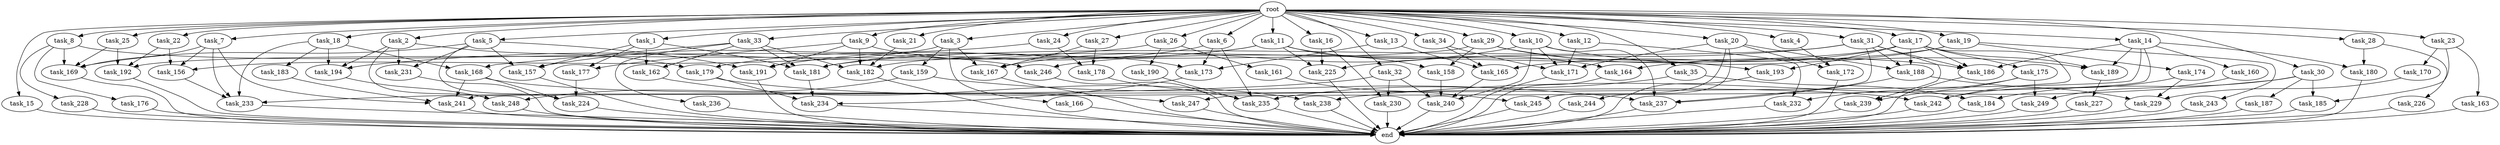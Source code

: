 digraph G {
  root [size="0.000000"];
  task_1 [size="10.240000"];
  task_2 [size="10.240000"];
  task_3 [size="10.240000"];
  task_4 [size="10.240000"];
  task_5 [size="10.240000"];
  task_6 [size="10.240000"];
  task_7 [size="10.240000"];
  task_8 [size="10.240000"];
  task_9 [size="10.240000"];
  task_10 [size="10.240000"];
  task_11 [size="10.240000"];
  task_12 [size="10.240000"];
  task_13 [size="10.240000"];
  task_14 [size="10.240000"];
  task_15 [size="10.240000"];
  task_16 [size="10.240000"];
  task_17 [size="10.240000"];
  task_18 [size="10.240000"];
  task_19 [size="10.240000"];
  task_20 [size="10.240000"];
  task_21 [size="10.240000"];
  task_22 [size="10.240000"];
  task_23 [size="10.240000"];
  task_24 [size="10.240000"];
  task_25 [size="10.240000"];
  task_26 [size="10.240000"];
  task_27 [size="10.240000"];
  task_28 [size="10.240000"];
  task_29 [size="10.240000"];
  task_30 [size="10.240000"];
  task_31 [size="10.240000"];
  task_32 [size="10.240000"];
  task_33 [size="10.240000"];
  task_34 [size="10.240000"];
  task_35 [size="10.240000"];
  task_156 [size="11854109736.960001"];
  task_157 [size="15891378995.200001"];
  task_158 [size="7645041786.880000"];
  task_159 [size="2147483648.000000"];
  task_160 [size="4209067950.080000"];
  task_161 [size="8589934592.000000"];
  task_162 [size="6356551598.080000"];
  task_163 [size="5497558138.880000"];
  task_164 [size="6871947673.600000"];
  task_165 [size="6356551598.080000"];
  task_166 [size="2147483648.000000"];
  task_167 [size="16234976378.880001"];
  task_168 [size="4294967296.000000"];
  task_169 [size="10823317585.920000"];
  task_170 [size="5497558138.880000"];
  task_171 [size="18554258718.720001"];
  task_172 [size="11682311045.120001"];
  task_173 [size="4638564679.680000"];
  task_174 [size="1374389534.720000"];
  task_175 [size="4209067950.080000"];
  task_176 [size="1374389534.720000"];
  task_177 [size="7301444403.200000"];
  task_178 [size="14087492730.880001"];
  task_179 [size="6270652252.160000"];
  task_180 [size="7301444403.200000"];
  task_181 [size="16063177687.040001"];
  task_182 [size="8761733283.840000"];
  task_183 [size="2147483648.000000"];
  task_184 [size="9964324126.719999"];
  task_185 [size="6871947673.600000"];
  task_186 [size="14774687498.240000"];
  task_187 [size="1374389534.720000"];
  task_188 [size="11510512353.280001"];
  task_189 [size="17008070492.160000"];
  task_190 [size="8589934592.000000"];
  task_191 [size="11682311045.120001"];
  task_192 [size="9792525434.880001"];
  task_193 [size="6356551598.080000"];
  task_194 [size="16234976378.880001"];
  task_224 [size="7559142440.960000"];
  task_225 [size="15204184227.840000"];
  task_226 [size="3092376453.120000"];
  task_227 [size="4209067950.080000"];
  task_228 [size="1374389534.720000"];
  task_229 [size="11510512353.280001"];
  task_230 [size="12455405158.400000"];
  task_231 [size="8589934592.000000"];
  task_232 [size="8589934592.000000"];
  task_233 [size="14688788152.320000"];
  task_234 [size="5239860101.120000"];
  task_235 [size="13915694039.040001"];
  task_236 [size="2147483648.000000"];
  task_237 [size="20100446945.279999"];
  task_238 [size="3521873182.720000"];
  task_239 [size="7301444403.200000"];
  task_240 [size="24137716203.520000"];
  task_241 [size="18382460026.880001"];
  task_242 [size="7645041786.880000"];
  task_243 [size="1374389534.720000"];
  task_244 [size="3092376453.120000"];
  task_245 [size="6184752906.240000"];
  task_246 [size="5583457484.800000"];
  task_247 [size="5583457484.800000"];
  task_248 [size="10737418240.000000"];
  task_249 [size="8589934592.000000"];
  end [size="0.000000"];

  root -> task_1 [size="1.000000"];
  root -> task_2 [size="1.000000"];
  root -> task_3 [size="1.000000"];
  root -> task_4 [size="1.000000"];
  root -> task_5 [size="1.000000"];
  root -> task_6 [size="1.000000"];
  root -> task_7 [size="1.000000"];
  root -> task_8 [size="1.000000"];
  root -> task_9 [size="1.000000"];
  root -> task_10 [size="1.000000"];
  root -> task_11 [size="1.000000"];
  root -> task_12 [size="1.000000"];
  root -> task_13 [size="1.000000"];
  root -> task_14 [size="1.000000"];
  root -> task_15 [size="1.000000"];
  root -> task_16 [size="1.000000"];
  root -> task_17 [size="1.000000"];
  root -> task_18 [size="1.000000"];
  root -> task_19 [size="1.000000"];
  root -> task_20 [size="1.000000"];
  root -> task_21 [size="1.000000"];
  root -> task_22 [size="1.000000"];
  root -> task_23 [size="1.000000"];
  root -> task_24 [size="1.000000"];
  root -> task_25 [size="1.000000"];
  root -> task_26 [size="1.000000"];
  root -> task_27 [size="1.000000"];
  root -> task_28 [size="1.000000"];
  root -> task_29 [size="1.000000"];
  root -> task_30 [size="1.000000"];
  root -> task_31 [size="1.000000"];
  root -> task_32 [size="1.000000"];
  root -> task_33 [size="1.000000"];
  root -> task_34 [size="1.000000"];
  root -> task_35 [size="1.000000"];
  task_1 -> task_157 [size="411041792.000000"];
  task_1 -> task_162 [size="411041792.000000"];
  task_1 -> task_177 [size="411041792.000000"];
  task_1 -> task_181 [size="411041792.000000"];
  task_2 -> task_179 [size="536870912.000000"];
  task_2 -> task_194 [size="536870912.000000"];
  task_2 -> task_231 [size="536870912.000000"];
  task_2 -> task_248 [size="536870912.000000"];
  task_3 -> task_156 [size="209715200.000000"];
  task_3 -> task_159 [size="209715200.000000"];
  task_3 -> task_166 [size="209715200.000000"];
  task_3 -> task_167 [size="209715200.000000"];
  task_4 -> task_172 [size="838860800.000000"];
  task_5 -> task_157 [size="301989888.000000"];
  task_5 -> task_169 [size="301989888.000000"];
  task_5 -> task_191 [size="301989888.000000"];
  task_5 -> task_224 [size="301989888.000000"];
  task_5 -> task_231 [size="301989888.000000"];
  task_6 -> task_173 [size="75497472.000000"];
  task_6 -> task_179 [size="75497472.000000"];
  task_6 -> task_235 [size="75497472.000000"];
  task_7 -> task_156 [size="411041792.000000"];
  task_7 -> task_169 [size="411041792.000000"];
  task_7 -> task_233 [size="411041792.000000"];
  task_7 -> task_241 [size="411041792.000000"];
  task_8 -> task_169 [size="134217728.000000"];
  task_8 -> task_176 [size="134217728.000000"];
  task_8 -> task_228 [size="134217728.000000"];
  task_8 -> task_246 [size="134217728.000000"];
  task_9 -> task_173 [size="301989888.000000"];
  task_9 -> task_177 [size="301989888.000000"];
  task_9 -> task_182 [size="301989888.000000"];
  task_9 -> task_191 [size="301989888.000000"];
  task_10 -> task_167 [size="838860800.000000"];
  task_10 -> task_171 [size="838860800.000000"];
  task_10 -> task_189 [size="838860800.000000"];
  task_10 -> task_237 [size="838860800.000000"];
  task_10 -> task_240 [size="838860800.000000"];
  task_11 -> task_158 [size="536870912.000000"];
  task_11 -> task_164 [size="536870912.000000"];
  task_11 -> task_181 [size="536870912.000000"];
  task_11 -> task_191 [size="536870912.000000"];
  task_11 -> task_225 [size="536870912.000000"];
  task_12 -> task_171 [size="536870912.000000"];
  task_12 -> task_232 [size="536870912.000000"];
  task_13 -> task_165 [size="75497472.000000"];
  task_13 -> task_173 [size="75497472.000000"];
  task_14 -> task_160 [size="411041792.000000"];
  task_14 -> task_180 [size="411041792.000000"];
  task_14 -> task_186 [size="411041792.000000"];
  task_14 -> task_189 [size="411041792.000000"];
  task_14 -> task_241 [size="411041792.000000"];
  task_14 -> task_247 [size="411041792.000000"];
  task_15 -> end [size="1.000000"];
  task_16 -> task_225 [size="536870912.000000"];
  task_16 -> task_230 [size="536870912.000000"];
  task_17 -> task_165 [size="411041792.000000"];
  task_17 -> task_175 [size="411041792.000000"];
  task_17 -> task_186 [size="411041792.000000"];
  task_17 -> task_188 [size="411041792.000000"];
  task_17 -> task_189 [size="411041792.000000"];
  task_17 -> task_193 [size="411041792.000000"];
  task_17 -> task_242 [size="411041792.000000"];
  task_17 -> task_246 [size="411041792.000000"];
  task_18 -> task_168 [size="209715200.000000"];
  task_18 -> task_183 [size="209715200.000000"];
  task_18 -> task_194 [size="209715200.000000"];
  task_18 -> task_233 [size="209715200.000000"];
  task_19 -> task_164 [size="134217728.000000"];
  task_19 -> task_174 [size="134217728.000000"];
  task_19 -> task_182 [size="134217728.000000"];
  task_19 -> task_243 [size="134217728.000000"];
  task_20 -> task_171 [size="301989888.000000"];
  task_20 -> task_172 [size="301989888.000000"];
  task_20 -> task_188 [size="301989888.000000"];
  task_20 -> task_244 [size="301989888.000000"];
  task_20 -> task_245 [size="301989888.000000"];
  task_21 -> task_182 [size="209715200.000000"];
  task_22 -> task_156 [size="536870912.000000"];
  task_22 -> task_192 [size="536870912.000000"];
  task_23 -> task_163 [size="536870912.000000"];
  task_23 -> task_170 [size="536870912.000000"];
  task_23 -> task_185 [size="536870912.000000"];
  task_24 -> task_157 [size="838860800.000000"];
  task_24 -> task_178 [size="838860800.000000"];
  task_25 -> task_169 [size="209715200.000000"];
  task_25 -> task_192 [size="209715200.000000"];
  task_26 -> task_161 [size="838860800.000000"];
  task_26 -> task_190 [size="838860800.000000"];
  task_26 -> task_194 [size="838860800.000000"];
  task_27 -> task_167 [size="536870912.000000"];
  task_27 -> task_178 [size="536870912.000000"];
  task_28 -> task_180 [size="301989888.000000"];
  task_28 -> task_226 [size="301989888.000000"];
  task_29 -> task_158 [size="209715200.000000"];
  task_29 -> task_186 [size="209715200.000000"];
  task_29 -> task_192 [size="209715200.000000"];
  task_29 -> task_193 [size="209715200.000000"];
  task_30 -> task_184 [size="134217728.000000"];
  task_30 -> task_185 [size="134217728.000000"];
  task_30 -> task_187 [size="134217728.000000"];
  task_30 -> task_238 [size="134217728.000000"];
  task_31 -> task_181 [size="411041792.000000"];
  task_31 -> task_186 [size="411041792.000000"];
  task_31 -> task_188 [size="411041792.000000"];
  task_31 -> task_225 [size="411041792.000000"];
  task_31 -> task_237 [size="411041792.000000"];
  task_31 -> task_239 [size="411041792.000000"];
  task_32 -> task_230 [size="679477248.000000"];
  task_32 -> task_233 [size="679477248.000000"];
  task_32 -> task_240 [size="679477248.000000"];
  task_33 -> task_162 [size="209715200.000000"];
  task_33 -> task_168 [size="209715200.000000"];
  task_33 -> task_181 [size="209715200.000000"];
  task_33 -> task_182 [size="209715200.000000"];
  task_33 -> task_236 [size="209715200.000000"];
  task_34 -> task_165 [size="134217728.000000"];
  task_34 -> task_171 [size="134217728.000000"];
  task_35 -> task_184 [size="838860800.000000"];
  task_35 -> task_235 [size="838860800.000000"];
  task_156 -> task_233 [size="134217728.000000"];
  task_157 -> end [size="1.000000"];
  task_158 -> task_240 [size="536870912.000000"];
  task_159 -> task_237 [size="301989888.000000"];
  task_159 -> task_248 [size="301989888.000000"];
  task_160 -> task_249 [size="536870912.000000"];
  task_161 -> task_245 [size="301989888.000000"];
  task_162 -> task_238 [size="209715200.000000"];
  task_163 -> end [size="1.000000"];
  task_164 -> end [size="1.000000"];
  task_165 -> task_240 [size="301989888.000000"];
  task_166 -> end [size="1.000000"];
  task_167 -> end [size="1.000000"];
  task_168 -> task_224 [size="134217728.000000"];
  task_168 -> task_241 [size="134217728.000000"];
  task_168 -> task_247 [size="134217728.000000"];
  task_169 -> end [size="1.000000"];
  task_170 -> task_229 [size="679477248.000000"];
  task_171 -> end [size="1.000000"];
  task_172 -> end [size="1.000000"];
  task_173 -> task_234 [size="75497472.000000"];
  task_174 -> task_229 [size="33554432.000000"];
  task_174 -> task_242 [size="33554432.000000"];
  task_175 -> task_232 [size="301989888.000000"];
  task_175 -> task_239 [size="301989888.000000"];
  task_175 -> task_249 [size="301989888.000000"];
  task_176 -> end [size="1.000000"];
  task_177 -> task_224 [size="301989888.000000"];
  task_178 -> task_235 [size="33554432.000000"];
  task_179 -> task_234 [size="301989888.000000"];
  task_179 -> task_242 [size="301989888.000000"];
  task_180 -> end [size="1.000000"];
  task_181 -> task_234 [size="134217728.000000"];
  task_182 -> end [size="1.000000"];
  task_183 -> task_241 [size="838860800.000000"];
  task_184 -> end [size="1.000000"];
  task_185 -> end [size="1.000000"];
  task_186 -> end [size="1.000000"];
  task_187 -> end [size="1.000000"];
  task_188 -> task_229 [size="411041792.000000"];
  task_188 -> task_237 [size="411041792.000000"];
  task_189 -> task_227 [size="411041792.000000"];
  task_190 -> task_235 [size="411041792.000000"];
  task_191 -> end [size="1.000000"];
  task_192 -> end [size="1.000000"];
  task_193 -> end [size="1.000000"];
  task_194 -> task_248 [size="209715200.000000"];
  task_224 -> end [size="1.000000"];
  task_225 -> end [size="1.000000"];
  task_226 -> end [size="1.000000"];
  task_227 -> end [size="1.000000"];
  task_228 -> end [size="1.000000"];
  task_229 -> end [size="1.000000"];
  task_230 -> end [size="1.000000"];
  task_231 -> end [size="1.000000"];
  task_232 -> end [size="1.000000"];
  task_233 -> end [size="1.000000"];
  task_234 -> end [size="1.000000"];
  task_235 -> end [size="1.000000"];
  task_236 -> end [size="1.000000"];
  task_237 -> end [size="1.000000"];
  task_238 -> end [size="1.000000"];
  task_239 -> end [size="1.000000"];
  task_240 -> end [size="1.000000"];
  task_241 -> end [size="1.000000"];
  task_242 -> end [size="1.000000"];
  task_243 -> end [size="1.000000"];
  task_244 -> end [size="1.000000"];
  task_245 -> end [size="1.000000"];
  task_246 -> end [size="1.000000"];
  task_247 -> end [size="1.000000"];
  task_248 -> end [size="1.000000"];
  task_249 -> end [size="1.000000"];
}
